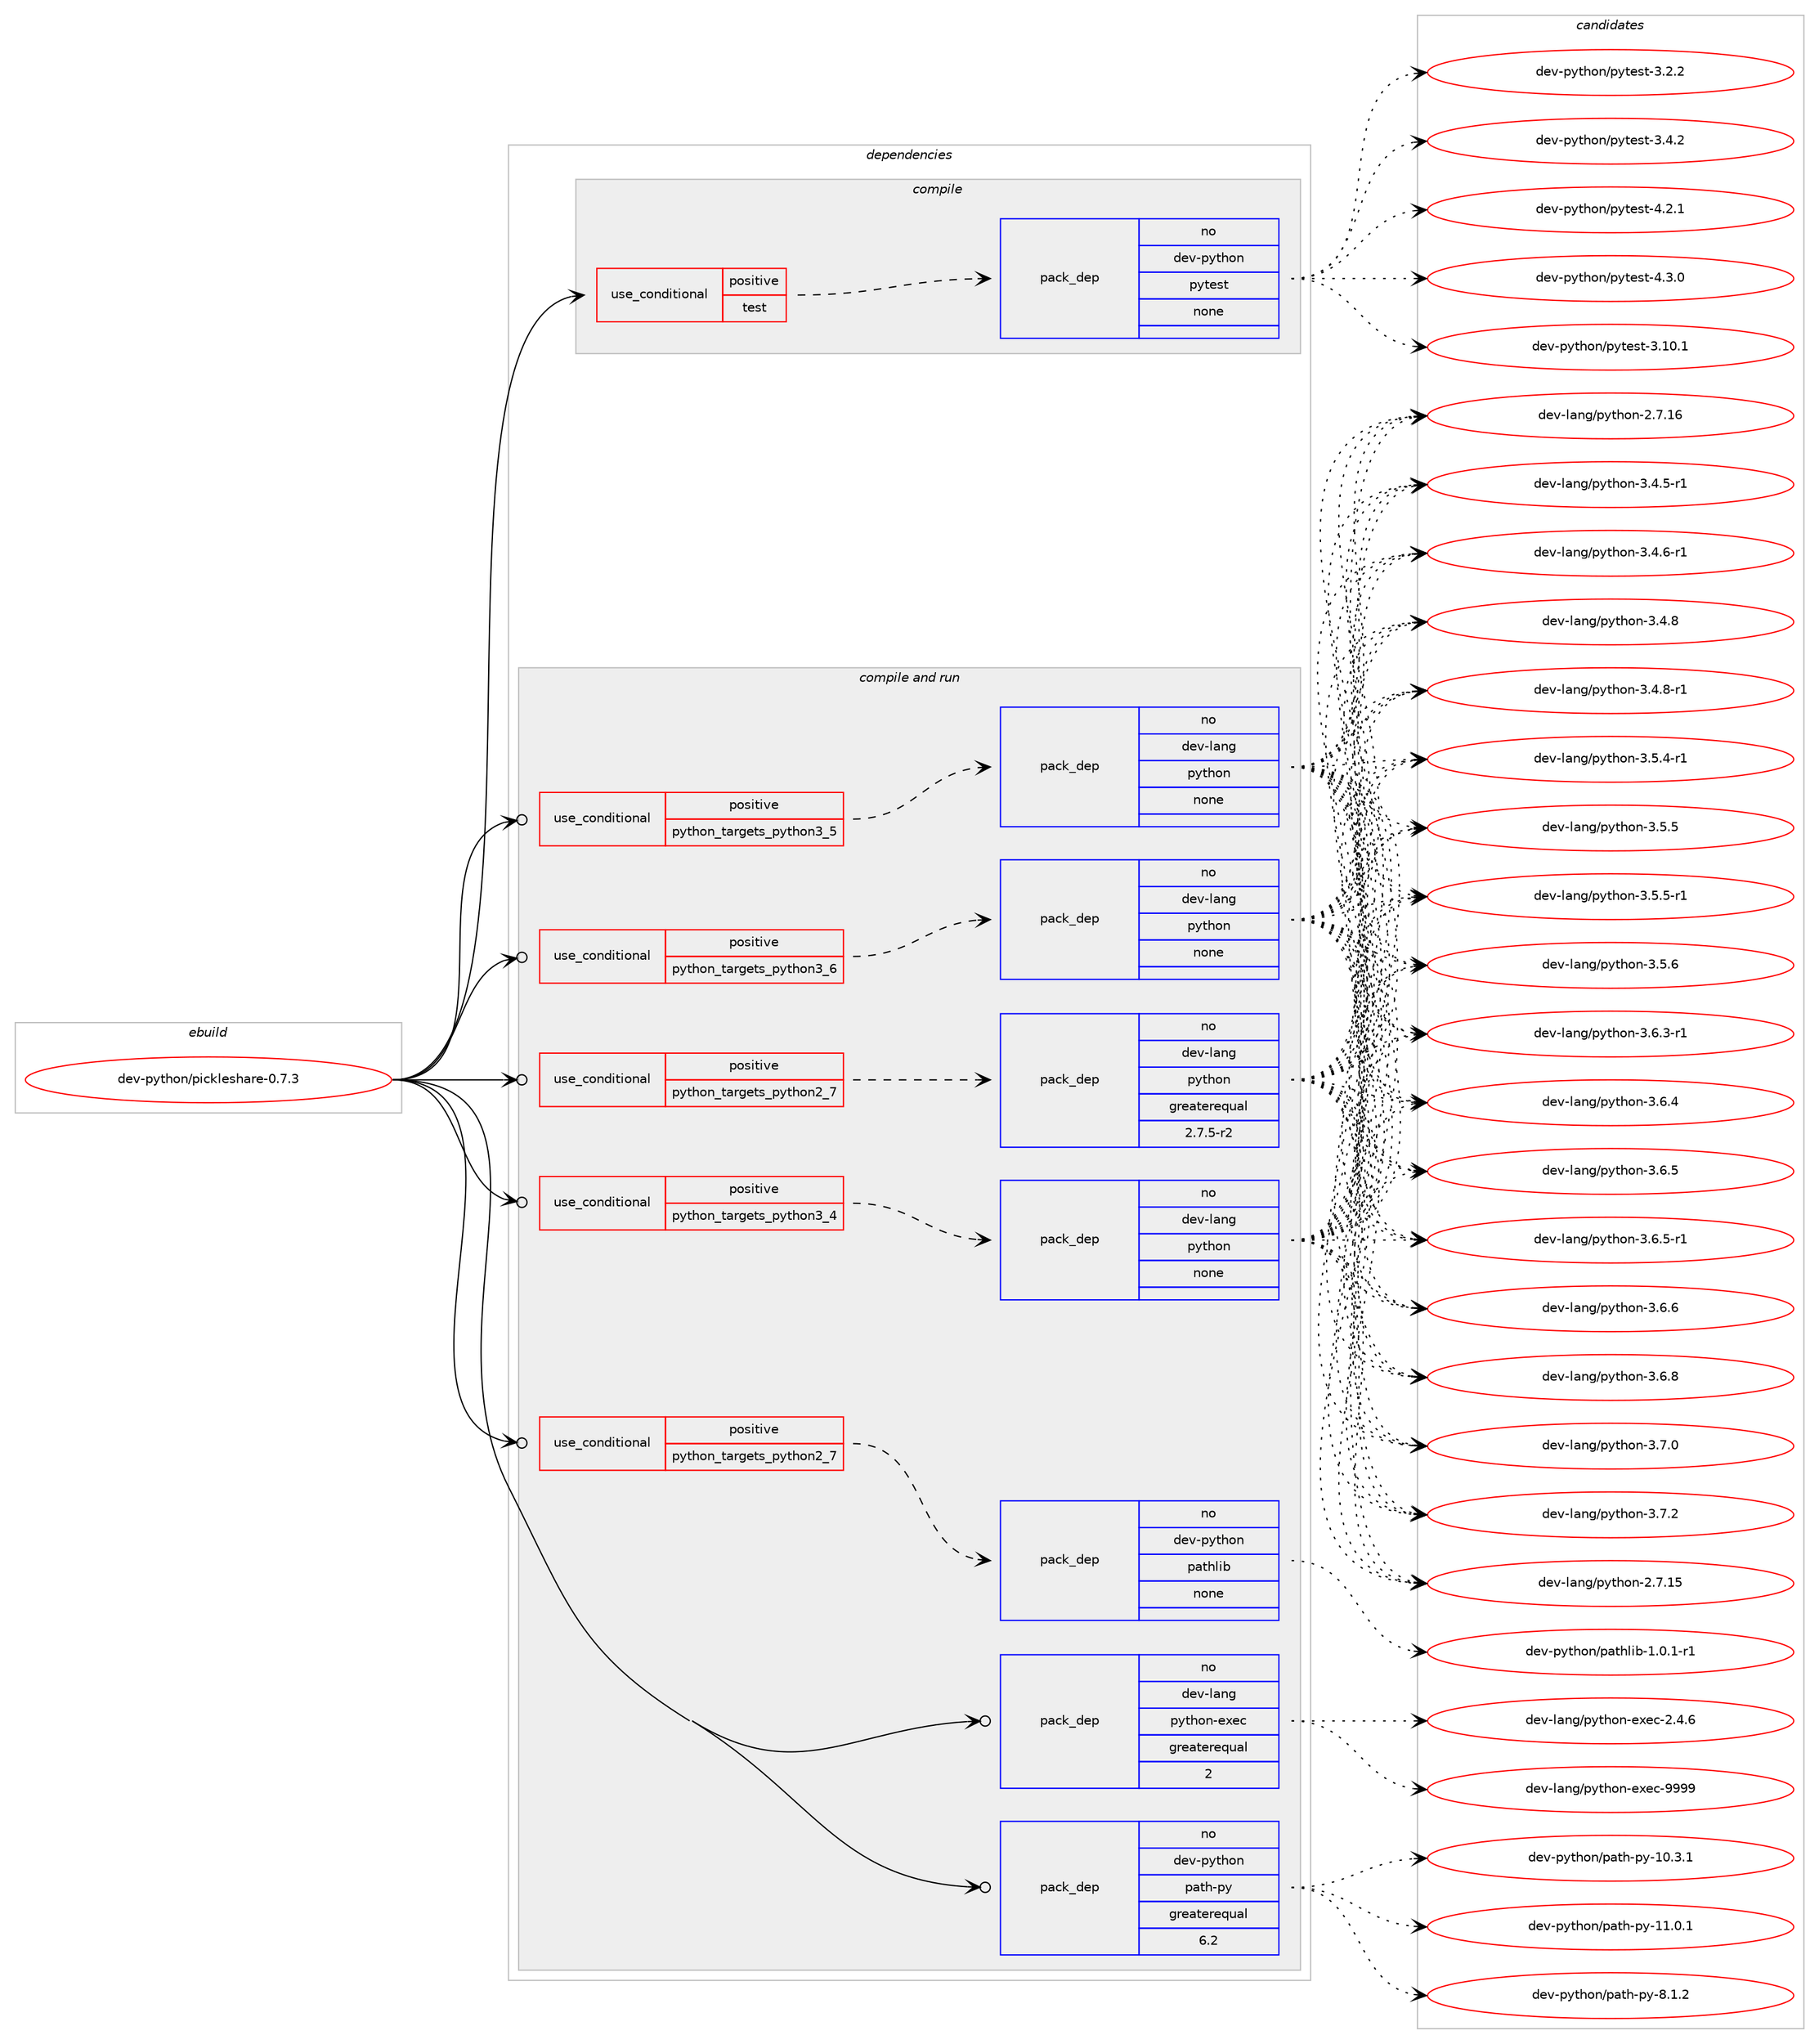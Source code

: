 digraph prolog {

# *************
# Graph options
# *************

newrank=true;
concentrate=true;
compound=true;
graph [rankdir=LR,fontname=Helvetica,fontsize=10,ranksep=1.5];#, ranksep=2.5, nodesep=0.2];
edge  [arrowhead=vee];
node  [fontname=Helvetica,fontsize=10];

# **********
# The ebuild
# **********

subgraph cluster_leftcol {
color=gray;
rank=same;
label=<<i>ebuild</i>>;
id [label="dev-python/pickleshare-0.7.3", color=red, width=4, href="../dev-python/pickleshare-0.7.3.svg"];
}

# ****************
# The dependencies
# ****************

subgraph cluster_midcol {
color=gray;
label=<<i>dependencies</i>>;
subgraph cluster_compile {
fillcolor="#eeeeee";
style=filled;
label=<<i>compile</i>>;
subgraph cond379370 {
dependency1425373 [label=<<TABLE BORDER="0" CELLBORDER="1" CELLSPACING="0" CELLPADDING="4"><TR><TD ROWSPAN="3" CELLPADDING="10">use_conditional</TD></TR><TR><TD>positive</TD></TR><TR><TD>test</TD></TR></TABLE>>, shape=none, color=red];
subgraph pack1022693 {
dependency1425374 [label=<<TABLE BORDER="0" CELLBORDER="1" CELLSPACING="0" CELLPADDING="4" WIDTH="220"><TR><TD ROWSPAN="6" CELLPADDING="30">pack_dep</TD></TR><TR><TD WIDTH="110">no</TD></TR><TR><TD>dev-python</TD></TR><TR><TD>pytest</TD></TR><TR><TD>none</TD></TR><TR><TD></TD></TR></TABLE>>, shape=none, color=blue];
}
dependency1425373:e -> dependency1425374:w [weight=20,style="dashed",arrowhead="vee"];
}
id:e -> dependency1425373:w [weight=20,style="solid",arrowhead="vee"];
}
subgraph cluster_compileandrun {
fillcolor="#eeeeee";
style=filled;
label=<<i>compile and run</i>>;
subgraph cond379371 {
dependency1425375 [label=<<TABLE BORDER="0" CELLBORDER="1" CELLSPACING="0" CELLPADDING="4"><TR><TD ROWSPAN="3" CELLPADDING="10">use_conditional</TD></TR><TR><TD>positive</TD></TR><TR><TD>python_targets_python2_7</TD></TR></TABLE>>, shape=none, color=red];
subgraph pack1022694 {
dependency1425376 [label=<<TABLE BORDER="0" CELLBORDER="1" CELLSPACING="0" CELLPADDING="4" WIDTH="220"><TR><TD ROWSPAN="6" CELLPADDING="30">pack_dep</TD></TR><TR><TD WIDTH="110">no</TD></TR><TR><TD>dev-lang</TD></TR><TR><TD>python</TD></TR><TR><TD>greaterequal</TD></TR><TR><TD>2.7.5-r2</TD></TR></TABLE>>, shape=none, color=blue];
}
dependency1425375:e -> dependency1425376:w [weight=20,style="dashed",arrowhead="vee"];
}
id:e -> dependency1425375:w [weight=20,style="solid",arrowhead="odotvee"];
subgraph cond379372 {
dependency1425377 [label=<<TABLE BORDER="0" CELLBORDER="1" CELLSPACING="0" CELLPADDING="4"><TR><TD ROWSPAN="3" CELLPADDING="10">use_conditional</TD></TR><TR><TD>positive</TD></TR><TR><TD>python_targets_python2_7</TD></TR></TABLE>>, shape=none, color=red];
subgraph pack1022695 {
dependency1425378 [label=<<TABLE BORDER="0" CELLBORDER="1" CELLSPACING="0" CELLPADDING="4" WIDTH="220"><TR><TD ROWSPAN="6" CELLPADDING="30">pack_dep</TD></TR><TR><TD WIDTH="110">no</TD></TR><TR><TD>dev-python</TD></TR><TR><TD>pathlib</TD></TR><TR><TD>none</TD></TR><TR><TD></TD></TR></TABLE>>, shape=none, color=blue];
}
dependency1425377:e -> dependency1425378:w [weight=20,style="dashed",arrowhead="vee"];
}
id:e -> dependency1425377:w [weight=20,style="solid",arrowhead="odotvee"];
subgraph cond379373 {
dependency1425379 [label=<<TABLE BORDER="0" CELLBORDER="1" CELLSPACING="0" CELLPADDING="4"><TR><TD ROWSPAN="3" CELLPADDING="10">use_conditional</TD></TR><TR><TD>positive</TD></TR><TR><TD>python_targets_python3_4</TD></TR></TABLE>>, shape=none, color=red];
subgraph pack1022696 {
dependency1425380 [label=<<TABLE BORDER="0" CELLBORDER="1" CELLSPACING="0" CELLPADDING="4" WIDTH="220"><TR><TD ROWSPAN="6" CELLPADDING="30">pack_dep</TD></TR><TR><TD WIDTH="110">no</TD></TR><TR><TD>dev-lang</TD></TR><TR><TD>python</TD></TR><TR><TD>none</TD></TR><TR><TD></TD></TR></TABLE>>, shape=none, color=blue];
}
dependency1425379:e -> dependency1425380:w [weight=20,style="dashed",arrowhead="vee"];
}
id:e -> dependency1425379:w [weight=20,style="solid",arrowhead="odotvee"];
subgraph cond379374 {
dependency1425381 [label=<<TABLE BORDER="0" CELLBORDER="1" CELLSPACING="0" CELLPADDING="4"><TR><TD ROWSPAN="3" CELLPADDING="10">use_conditional</TD></TR><TR><TD>positive</TD></TR><TR><TD>python_targets_python3_5</TD></TR></TABLE>>, shape=none, color=red];
subgraph pack1022697 {
dependency1425382 [label=<<TABLE BORDER="0" CELLBORDER="1" CELLSPACING="0" CELLPADDING="4" WIDTH="220"><TR><TD ROWSPAN="6" CELLPADDING="30">pack_dep</TD></TR><TR><TD WIDTH="110">no</TD></TR><TR><TD>dev-lang</TD></TR><TR><TD>python</TD></TR><TR><TD>none</TD></TR><TR><TD></TD></TR></TABLE>>, shape=none, color=blue];
}
dependency1425381:e -> dependency1425382:w [weight=20,style="dashed",arrowhead="vee"];
}
id:e -> dependency1425381:w [weight=20,style="solid",arrowhead="odotvee"];
subgraph cond379375 {
dependency1425383 [label=<<TABLE BORDER="0" CELLBORDER="1" CELLSPACING="0" CELLPADDING="4"><TR><TD ROWSPAN="3" CELLPADDING="10">use_conditional</TD></TR><TR><TD>positive</TD></TR><TR><TD>python_targets_python3_6</TD></TR></TABLE>>, shape=none, color=red];
subgraph pack1022698 {
dependency1425384 [label=<<TABLE BORDER="0" CELLBORDER="1" CELLSPACING="0" CELLPADDING="4" WIDTH="220"><TR><TD ROWSPAN="6" CELLPADDING="30">pack_dep</TD></TR><TR><TD WIDTH="110">no</TD></TR><TR><TD>dev-lang</TD></TR><TR><TD>python</TD></TR><TR><TD>none</TD></TR><TR><TD></TD></TR></TABLE>>, shape=none, color=blue];
}
dependency1425383:e -> dependency1425384:w [weight=20,style="dashed",arrowhead="vee"];
}
id:e -> dependency1425383:w [weight=20,style="solid",arrowhead="odotvee"];
subgraph pack1022699 {
dependency1425385 [label=<<TABLE BORDER="0" CELLBORDER="1" CELLSPACING="0" CELLPADDING="4" WIDTH="220"><TR><TD ROWSPAN="6" CELLPADDING="30">pack_dep</TD></TR><TR><TD WIDTH="110">no</TD></TR><TR><TD>dev-lang</TD></TR><TR><TD>python-exec</TD></TR><TR><TD>greaterequal</TD></TR><TR><TD>2</TD></TR></TABLE>>, shape=none, color=blue];
}
id:e -> dependency1425385:w [weight=20,style="solid",arrowhead="odotvee"];
subgraph pack1022700 {
dependency1425386 [label=<<TABLE BORDER="0" CELLBORDER="1" CELLSPACING="0" CELLPADDING="4" WIDTH="220"><TR><TD ROWSPAN="6" CELLPADDING="30">pack_dep</TD></TR><TR><TD WIDTH="110">no</TD></TR><TR><TD>dev-python</TD></TR><TR><TD>path-py</TD></TR><TR><TD>greaterequal</TD></TR><TR><TD>6.2</TD></TR></TABLE>>, shape=none, color=blue];
}
id:e -> dependency1425386:w [weight=20,style="solid",arrowhead="odotvee"];
}
subgraph cluster_run {
fillcolor="#eeeeee";
style=filled;
label=<<i>run</i>>;
}
}

# **************
# The candidates
# **************

subgraph cluster_choices {
rank=same;
color=gray;
label=<<i>candidates</i>>;

subgraph choice1022693 {
color=black;
nodesep=1;
choice100101118451121211161041111104711212111610111511645514649484649 [label="dev-python/pytest-3.10.1", color=red, width=4,href="../dev-python/pytest-3.10.1.svg"];
choice1001011184511212111610411111047112121116101115116455146504650 [label="dev-python/pytest-3.2.2", color=red, width=4,href="../dev-python/pytest-3.2.2.svg"];
choice1001011184511212111610411111047112121116101115116455146524650 [label="dev-python/pytest-3.4.2", color=red, width=4,href="../dev-python/pytest-3.4.2.svg"];
choice1001011184511212111610411111047112121116101115116455246504649 [label="dev-python/pytest-4.2.1", color=red, width=4,href="../dev-python/pytest-4.2.1.svg"];
choice1001011184511212111610411111047112121116101115116455246514648 [label="dev-python/pytest-4.3.0", color=red, width=4,href="../dev-python/pytest-4.3.0.svg"];
dependency1425374:e -> choice100101118451121211161041111104711212111610111511645514649484649:w [style=dotted,weight="100"];
dependency1425374:e -> choice1001011184511212111610411111047112121116101115116455146504650:w [style=dotted,weight="100"];
dependency1425374:e -> choice1001011184511212111610411111047112121116101115116455146524650:w [style=dotted,weight="100"];
dependency1425374:e -> choice1001011184511212111610411111047112121116101115116455246504649:w [style=dotted,weight="100"];
dependency1425374:e -> choice1001011184511212111610411111047112121116101115116455246514648:w [style=dotted,weight="100"];
}
subgraph choice1022694 {
color=black;
nodesep=1;
choice10010111845108971101034711212111610411111045504655464953 [label="dev-lang/python-2.7.15", color=red, width=4,href="../dev-lang/python-2.7.15.svg"];
choice10010111845108971101034711212111610411111045504655464954 [label="dev-lang/python-2.7.16", color=red, width=4,href="../dev-lang/python-2.7.16.svg"];
choice1001011184510897110103471121211161041111104551465246534511449 [label="dev-lang/python-3.4.5-r1", color=red, width=4,href="../dev-lang/python-3.4.5-r1.svg"];
choice1001011184510897110103471121211161041111104551465246544511449 [label="dev-lang/python-3.4.6-r1", color=red, width=4,href="../dev-lang/python-3.4.6-r1.svg"];
choice100101118451089711010347112121116104111110455146524656 [label="dev-lang/python-3.4.8", color=red, width=4,href="../dev-lang/python-3.4.8.svg"];
choice1001011184510897110103471121211161041111104551465246564511449 [label="dev-lang/python-3.4.8-r1", color=red, width=4,href="../dev-lang/python-3.4.8-r1.svg"];
choice1001011184510897110103471121211161041111104551465346524511449 [label="dev-lang/python-3.5.4-r1", color=red, width=4,href="../dev-lang/python-3.5.4-r1.svg"];
choice100101118451089711010347112121116104111110455146534653 [label="dev-lang/python-3.5.5", color=red, width=4,href="../dev-lang/python-3.5.5.svg"];
choice1001011184510897110103471121211161041111104551465346534511449 [label="dev-lang/python-3.5.5-r1", color=red, width=4,href="../dev-lang/python-3.5.5-r1.svg"];
choice100101118451089711010347112121116104111110455146534654 [label="dev-lang/python-3.5.6", color=red, width=4,href="../dev-lang/python-3.5.6.svg"];
choice1001011184510897110103471121211161041111104551465446514511449 [label="dev-lang/python-3.6.3-r1", color=red, width=4,href="../dev-lang/python-3.6.3-r1.svg"];
choice100101118451089711010347112121116104111110455146544652 [label="dev-lang/python-3.6.4", color=red, width=4,href="../dev-lang/python-3.6.4.svg"];
choice100101118451089711010347112121116104111110455146544653 [label="dev-lang/python-3.6.5", color=red, width=4,href="../dev-lang/python-3.6.5.svg"];
choice1001011184510897110103471121211161041111104551465446534511449 [label="dev-lang/python-3.6.5-r1", color=red, width=4,href="../dev-lang/python-3.6.5-r1.svg"];
choice100101118451089711010347112121116104111110455146544654 [label="dev-lang/python-3.6.6", color=red, width=4,href="../dev-lang/python-3.6.6.svg"];
choice100101118451089711010347112121116104111110455146544656 [label="dev-lang/python-3.6.8", color=red, width=4,href="../dev-lang/python-3.6.8.svg"];
choice100101118451089711010347112121116104111110455146554648 [label="dev-lang/python-3.7.0", color=red, width=4,href="../dev-lang/python-3.7.0.svg"];
choice100101118451089711010347112121116104111110455146554650 [label="dev-lang/python-3.7.2", color=red, width=4,href="../dev-lang/python-3.7.2.svg"];
dependency1425376:e -> choice10010111845108971101034711212111610411111045504655464953:w [style=dotted,weight="100"];
dependency1425376:e -> choice10010111845108971101034711212111610411111045504655464954:w [style=dotted,weight="100"];
dependency1425376:e -> choice1001011184510897110103471121211161041111104551465246534511449:w [style=dotted,weight="100"];
dependency1425376:e -> choice1001011184510897110103471121211161041111104551465246544511449:w [style=dotted,weight="100"];
dependency1425376:e -> choice100101118451089711010347112121116104111110455146524656:w [style=dotted,weight="100"];
dependency1425376:e -> choice1001011184510897110103471121211161041111104551465246564511449:w [style=dotted,weight="100"];
dependency1425376:e -> choice1001011184510897110103471121211161041111104551465346524511449:w [style=dotted,weight="100"];
dependency1425376:e -> choice100101118451089711010347112121116104111110455146534653:w [style=dotted,weight="100"];
dependency1425376:e -> choice1001011184510897110103471121211161041111104551465346534511449:w [style=dotted,weight="100"];
dependency1425376:e -> choice100101118451089711010347112121116104111110455146534654:w [style=dotted,weight="100"];
dependency1425376:e -> choice1001011184510897110103471121211161041111104551465446514511449:w [style=dotted,weight="100"];
dependency1425376:e -> choice100101118451089711010347112121116104111110455146544652:w [style=dotted,weight="100"];
dependency1425376:e -> choice100101118451089711010347112121116104111110455146544653:w [style=dotted,weight="100"];
dependency1425376:e -> choice1001011184510897110103471121211161041111104551465446534511449:w [style=dotted,weight="100"];
dependency1425376:e -> choice100101118451089711010347112121116104111110455146544654:w [style=dotted,weight="100"];
dependency1425376:e -> choice100101118451089711010347112121116104111110455146544656:w [style=dotted,weight="100"];
dependency1425376:e -> choice100101118451089711010347112121116104111110455146554648:w [style=dotted,weight="100"];
dependency1425376:e -> choice100101118451089711010347112121116104111110455146554650:w [style=dotted,weight="100"];
}
subgraph choice1022695 {
color=black;
nodesep=1;
choice100101118451121211161041111104711297116104108105984549464846494511449 [label="dev-python/pathlib-1.0.1-r1", color=red, width=4,href="../dev-python/pathlib-1.0.1-r1.svg"];
dependency1425378:e -> choice100101118451121211161041111104711297116104108105984549464846494511449:w [style=dotted,weight="100"];
}
subgraph choice1022696 {
color=black;
nodesep=1;
choice10010111845108971101034711212111610411111045504655464953 [label="dev-lang/python-2.7.15", color=red, width=4,href="../dev-lang/python-2.7.15.svg"];
choice10010111845108971101034711212111610411111045504655464954 [label="dev-lang/python-2.7.16", color=red, width=4,href="../dev-lang/python-2.7.16.svg"];
choice1001011184510897110103471121211161041111104551465246534511449 [label="dev-lang/python-3.4.5-r1", color=red, width=4,href="../dev-lang/python-3.4.5-r1.svg"];
choice1001011184510897110103471121211161041111104551465246544511449 [label="dev-lang/python-3.4.6-r1", color=red, width=4,href="../dev-lang/python-3.4.6-r1.svg"];
choice100101118451089711010347112121116104111110455146524656 [label="dev-lang/python-3.4.8", color=red, width=4,href="../dev-lang/python-3.4.8.svg"];
choice1001011184510897110103471121211161041111104551465246564511449 [label="dev-lang/python-3.4.8-r1", color=red, width=4,href="../dev-lang/python-3.4.8-r1.svg"];
choice1001011184510897110103471121211161041111104551465346524511449 [label="dev-lang/python-3.5.4-r1", color=red, width=4,href="../dev-lang/python-3.5.4-r1.svg"];
choice100101118451089711010347112121116104111110455146534653 [label="dev-lang/python-3.5.5", color=red, width=4,href="../dev-lang/python-3.5.5.svg"];
choice1001011184510897110103471121211161041111104551465346534511449 [label="dev-lang/python-3.5.5-r1", color=red, width=4,href="../dev-lang/python-3.5.5-r1.svg"];
choice100101118451089711010347112121116104111110455146534654 [label="dev-lang/python-3.5.6", color=red, width=4,href="../dev-lang/python-3.5.6.svg"];
choice1001011184510897110103471121211161041111104551465446514511449 [label="dev-lang/python-3.6.3-r1", color=red, width=4,href="../dev-lang/python-3.6.3-r1.svg"];
choice100101118451089711010347112121116104111110455146544652 [label="dev-lang/python-3.6.4", color=red, width=4,href="../dev-lang/python-3.6.4.svg"];
choice100101118451089711010347112121116104111110455146544653 [label="dev-lang/python-3.6.5", color=red, width=4,href="../dev-lang/python-3.6.5.svg"];
choice1001011184510897110103471121211161041111104551465446534511449 [label="dev-lang/python-3.6.5-r1", color=red, width=4,href="../dev-lang/python-3.6.5-r1.svg"];
choice100101118451089711010347112121116104111110455146544654 [label="dev-lang/python-3.6.6", color=red, width=4,href="../dev-lang/python-3.6.6.svg"];
choice100101118451089711010347112121116104111110455146544656 [label="dev-lang/python-3.6.8", color=red, width=4,href="../dev-lang/python-3.6.8.svg"];
choice100101118451089711010347112121116104111110455146554648 [label="dev-lang/python-3.7.0", color=red, width=4,href="../dev-lang/python-3.7.0.svg"];
choice100101118451089711010347112121116104111110455146554650 [label="dev-lang/python-3.7.2", color=red, width=4,href="../dev-lang/python-3.7.2.svg"];
dependency1425380:e -> choice10010111845108971101034711212111610411111045504655464953:w [style=dotted,weight="100"];
dependency1425380:e -> choice10010111845108971101034711212111610411111045504655464954:w [style=dotted,weight="100"];
dependency1425380:e -> choice1001011184510897110103471121211161041111104551465246534511449:w [style=dotted,weight="100"];
dependency1425380:e -> choice1001011184510897110103471121211161041111104551465246544511449:w [style=dotted,weight="100"];
dependency1425380:e -> choice100101118451089711010347112121116104111110455146524656:w [style=dotted,weight="100"];
dependency1425380:e -> choice1001011184510897110103471121211161041111104551465246564511449:w [style=dotted,weight="100"];
dependency1425380:e -> choice1001011184510897110103471121211161041111104551465346524511449:w [style=dotted,weight="100"];
dependency1425380:e -> choice100101118451089711010347112121116104111110455146534653:w [style=dotted,weight="100"];
dependency1425380:e -> choice1001011184510897110103471121211161041111104551465346534511449:w [style=dotted,weight="100"];
dependency1425380:e -> choice100101118451089711010347112121116104111110455146534654:w [style=dotted,weight="100"];
dependency1425380:e -> choice1001011184510897110103471121211161041111104551465446514511449:w [style=dotted,weight="100"];
dependency1425380:e -> choice100101118451089711010347112121116104111110455146544652:w [style=dotted,weight="100"];
dependency1425380:e -> choice100101118451089711010347112121116104111110455146544653:w [style=dotted,weight="100"];
dependency1425380:e -> choice1001011184510897110103471121211161041111104551465446534511449:w [style=dotted,weight="100"];
dependency1425380:e -> choice100101118451089711010347112121116104111110455146544654:w [style=dotted,weight="100"];
dependency1425380:e -> choice100101118451089711010347112121116104111110455146544656:w [style=dotted,weight="100"];
dependency1425380:e -> choice100101118451089711010347112121116104111110455146554648:w [style=dotted,weight="100"];
dependency1425380:e -> choice100101118451089711010347112121116104111110455146554650:w [style=dotted,weight="100"];
}
subgraph choice1022697 {
color=black;
nodesep=1;
choice10010111845108971101034711212111610411111045504655464953 [label="dev-lang/python-2.7.15", color=red, width=4,href="../dev-lang/python-2.7.15.svg"];
choice10010111845108971101034711212111610411111045504655464954 [label="dev-lang/python-2.7.16", color=red, width=4,href="../dev-lang/python-2.7.16.svg"];
choice1001011184510897110103471121211161041111104551465246534511449 [label="dev-lang/python-3.4.5-r1", color=red, width=4,href="../dev-lang/python-3.4.5-r1.svg"];
choice1001011184510897110103471121211161041111104551465246544511449 [label="dev-lang/python-3.4.6-r1", color=red, width=4,href="../dev-lang/python-3.4.6-r1.svg"];
choice100101118451089711010347112121116104111110455146524656 [label="dev-lang/python-3.4.8", color=red, width=4,href="../dev-lang/python-3.4.8.svg"];
choice1001011184510897110103471121211161041111104551465246564511449 [label="dev-lang/python-3.4.8-r1", color=red, width=4,href="../dev-lang/python-3.4.8-r1.svg"];
choice1001011184510897110103471121211161041111104551465346524511449 [label="dev-lang/python-3.5.4-r1", color=red, width=4,href="../dev-lang/python-3.5.4-r1.svg"];
choice100101118451089711010347112121116104111110455146534653 [label="dev-lang/python-3.5.5", color=red, width=4,href="../dev-lang/python-3.5.5.svg"];
choice1001011184510897110103471121211161041111104551465346534511449 [label="dev-lang/python-3.5.5-r1", color=red, width=4,href="../dev-lang/python-3.5.5-r1.svg"];
choice100101118451089711010347112121116104111110455146534654 [label="dev-lang/python-3.5.6", color=red, width=4,href="../dev-lang/python-3.5.6.svg"];
choice1001011184510897110103471121211161041111104551465446514511449 [label="dev-lang/python-3.6.3-r1", color=red, width=4,href="../dev-lang/python-3.6.3-r1.svg"];
choice100101118451089711010347112121116104111110455146544652 [label="dev-lang/python-3.6.4", color=red, width=4,href="../dev-lang/python-3.6.4.svg"];
choice100101118451089711010347112121116104111110455146544653 [label="dev-lang/python-3.6.5", color=red, width=4,href="../dev-lang/python-3.6.5.svg"];
choice1001011184510897110103471121211161041111104551465446534511449 [label="dev-lang/python-3.6.5-r1", color=red, width=4,href="../dev-lang/python-3.6.5-r1.svg"];
choice100101118451089711010347112121116104111110455146544654 [label="dev-lang/python-3.6.6", color=red, width=4,href="../dev-lang/python-3.6.6.svg"];
choice100101118451089711010347112121116104111110455146544656 [label="dev-lang/python-3.6.8", color=red, width=4,href="../dev-lang/python-3.6.8.svg"];
choice100101118451089711010347112121116104111110455146554648 [label="dev-lang/python-3.7.0", color=red, width=4,href="../dev-lang/python-3.7.0.svg"];
choice100101118451089711010347112121116104111110455146554650 [label="dev-lang/python-3.7.2", color=red, width=4,href="../dev-lang/python-3.7.2.svg"];
dependency1425382:e -> choice10010111845108971101034711212111610411111045504655464953:w [style=dotted,weight="100"];
dependency1425382:e -> choice10010111845108971101034711212111610411111045504655464954:w [style=dotted,weight="100"];
dependency1425382:e -> choice1001011184510897110103471121211161041111104551465246534511449:w [style=dotted,weight="100"];
dependency1425382:e -> choice1001011184510897110103471121211161041111104551465246544511449:w [style=dotted,weight="100"];
dependency1425382:e -> choice100101118451089711010347112121116104111110455146524656:w [style=dotted,weight="100"];
dependency1425382:e -> choice1001011184510897110103471121211161041111104551465246564511449:w [style=dotted,weight="100"];
dependency1425382:e -> choice1001011184510897110103471121211161041111104551465346524511449:w [style=dotted,weight="100"];
dependency1425382:e -> choice100101118451089711010347112121116104111110455146534653:w [style=dotted,weight="100"];
dependency1425382:e -> choice1001011184510897110103471121211161041111104551465346534511449:w [style=dotted,weight="100"];
dependency1425382:e -> choice100101118451089711010347112121116104111110455146534654:w [style=dotted,weight="100"];
dependency1425382:e -> choice1001011184510897110103471121211161041111104551465446514511449:w [style=dotted,weight="100"];
dependency1425382:e -> choice100101118451089711010347112121116104111110455146544652:w [style=dotted,weight="100"];
dependency1425382:e -> choice100101118451089711010347112121116104111110455146544653:w [style=dotted,weight="100"];
dependency1425382:e -> choice1001011184510897110103471121211161041111104551465446534511449:w [style=dotted,weight="100"];
dependency1425382:e -> choice100101118451089711010347112121116104111110455146544654:w [style=dotted,weight="100"];
dependency1425382:e -> choice100101118451089711010347112121116104111110455146544656:w [style=dotted,weight="100"];
dependency1425382:e -> choice100101118451089711010347112121116104111110455146554648:w [style=dotted,weight="100"];
dependency1425382:e -> choice100101118451089711010347112121116104111110455146554650:w [style=dotted,weight="100"];
}
subgraph choice1022698 {
color=black;
nodesep=1;
choice10010111845108971101034711212111610411111045504655464953 [label="dev-lang/python-2.7.15", color=red, width=4,href="../dev-lang/python-2.7.15.svg"];
choice10010111845108971101034711212111610411111045504655464954 [label="dev-lang/python-2.7.16", color=red, width=4,href="../dev-lang/python-2.7.16.svg"];
choice1001011184510897110103471121211161041111104551465246534511449 [label="dev-lang/python-3.4.5-r1", color=red, width=4,href="../dev-lang/python-3.4.5-r1.svg"];
choice1001011184510897110103471121211161041111104551465246544511449 [label="dev-lang/python-3.4.6-r1", color=red, width=4,href="../dev-lang/python-3.4.6-r1.svg"];
choice100101118451089711010347112121116104111110455146524656 [label="dev-lang/python-3.4.8", color=red, width=4,href="../dev-lang/python-3.4.8.svg"];
choice1001011184510897110103471121211161041111104551465246564511449 [label="dev-lang/python-3.4.8-r1", color=red, width=4,href="../dev-lang/python-3.4.8-r1.svg"];
choice1001011184510897110103471121211161041111104551465346524511449 [label="dev-lang/python-3.5.4-r1", color=red, width=4,href="../dev-lang/python-3.5.4-r1.svg"];
choice100101118451089711010347112121116104111110455146534653 [label="dev-lang/python-3.5.5", color=red, width=4,href="../dev-lang/python-3.5.5.svg"];
choice1001011184510897110103471121211161041111104551465346534511449 [label="dev-lang/python-3.5.5-r1", color=red, width=4,href="../dev-lang/python-3.5.5-r1.svg"];
choice100101118451089711010347112121116104111110455146534654 [label="dev-lang/python-3.5.6", color=red, width=4,href="../dev-lang/python-3.5.6.svg"];
choice1001011184510897110103471121211161041111104551465446514511449 [label="dev-lang/python-3.6.3-r1", color=red, width=4,href="../dev-lang/python-3.6.3-r1.svg"];
choice100101118451089711010347112121116104111110455146544652 [label="dev-lang/python-3.6.4", color=red, width=4,href="../dev-lang/python-3.6.4.svg"];
choice100101118451089711010347112121116104111110455146544653 [label="dev-lang/python-3.6.5", color=red, width=4,href="../dev-lang/python-3.6.5.svg"];
choice1001011184510897110103471121211161041111104551465446534511449 [label="dev-lang/python-3.6.5-r1", color=red, width=4,href="../dev-lang/python-3.6.5-r1.svg"];
choice100101118451089711010347112121116104111110455146544654 [label="dev-lang/python-3.6.6", color=red, width=4,href="../dev-lang/python-3.6.6.svg"];
choice100101118451089711010347112121116104111110455146544656 [label="dev-lang/python-3.6.8", color=red, width=4,href="../dev-lang/python-3.6.8.svg"];
choice100101118451089711010347112121116104111110455146554648 [label="dev-lang/python-3.7.0", color=red, width=4,href="../dev-lang/python-3.7.0.svg"];
choice100101118451089711010347112121116104111110455146554650 [label="dev-lang/python-3.7.2", color=red, width=4,href="../dev-lang/python-3.7.2.svg"];
dependency1425384:e -> choice10010111845108971101034711212111610411111045504655464953:w [style=dotted,weight="100"];
dependency1425384:e -> choice10010111845108971101034711212111610411111045504655464954:w [style=dotted,weight="100"];
dependency1425384:e -> choice1001011184510897110103471121211161041111104551465246534511449:w [style=dotted,weight="100"];
dependency1425384:e -> choice1001011184510897110103471121211161041111104551465246544511449:w [style=dotted,weight="100"];
dependency1425384:e -> choice100101118451089711010347112121116104111110455146524656:w [style=dotted,weight="100"];
dependency1425384:e -> choice1001011184510897110103471121211161041111104551465246564511449:w [style=dotted,weight="100"];
dependency1425384:e -> choice1001011184510897110103471121211161041111104551465346524511449:w [style=dotted,weight="100"];
dependency1425384:e -> choice100101118451089711010347112121116104111110455146534653:w [style=dotted,weight="100"];
dependency1425384:e -> choice1001011184510897110103471121211161041111104551465346534511449:w [style=dotted,weight="100"];
dependency1425384:e -> choice100101118451089711010347112121116104111110455146534654:w [style=dotted,weight="100"];
dependency1425384:e -> choice1001011184510897110103471121211161041111104551465446514511449:w [style=dotted,weight="100"];
dependency1425384:e -> choice100101118451089711010347112121116104111110455146544652:w [style=dotted,weight="100"];
dependency1425384:e -> choice100101118451089711010347112121116104111110455146544653:w [style=dotted,weight="100"];
dependency1425384:e -> choice1001011184510897110103471121211161041111104551465446534511449:w [style=dotted,weight="100"];
dependency1425384:e -> choice100101118451089711010347112121116104111110455146544654:w [style=dotted,weight="100"];
dependency1425384:e -> choice100101118451089711010347112121116104111110455146544656:w [style=dotted,weight="100"];
dependency1425384:e -> choice100101118451089711010347112121116104111110455146554648:w [style=dotted,weight="100"];
dependency1425384:e -> choice100101118451089711010347112121116104111110455146554650:w [style=dotted,weight="100"];
}
subgraph choice1022699 {
color=black;
nodesep=1;
choice1001011184510897110103471121211161041111104510112010199455046524654 [label="dev-lang/python-exec-2.4.6", color=red, width=4,href="../dev-lang/python-exec-2.4.6.svg"];
choice10010111845108971101034711212111610411111045101120101994557575757 [label="dev-lang/python-exec-9999", color=red, width=4,href="../dev-lang/python-exec-9999.svg"];
dependency1425385:e -> choice1001011184510897110103471121211161041111104510112010199455046524654:w [style=dotted,weight="100"];
dependency1425385:e -> choice10010111845108971101034711212111610411111045101120101994557575757:w [style=dotted,weight="100"];
}
subgraph choice1022700 {
color=black;
nodesep=1;
choice1001011184511212111610411111047112971161044511212145494846514649 [label="dev-python/path-py-10.3.1", color=red, width=4,href="../dev-python/path-py-10.3.1.svg"];
choice1001011184511212111610411111047112971161044511212145494946484649 [label="dev-python/path-py-11.0.1", color=red, width=4,href="../dev-python/path-py-11.0.1.svg"];
choice10010111845112121116104111110471129711610445112121455646494650 [label="dev-python/path-py-8.1.2", color=red, width=4,href="../dev-python/path-py-8.1.2.svg"];
dependency1425386:e -> choice1001011184511212111610411111047112971161044511212145494846514649:w [style=dotted,weight="100"];
dependency1425386:e -> choice1001011184511212111610411111047112971161044511212145494946484649:w [style=dotted,weight="100"];
dependency1425386:e -> choice10010111845112121116104111110471129711610445112121455646494650:w [style=dotted,weight="100"];
}
}

}
